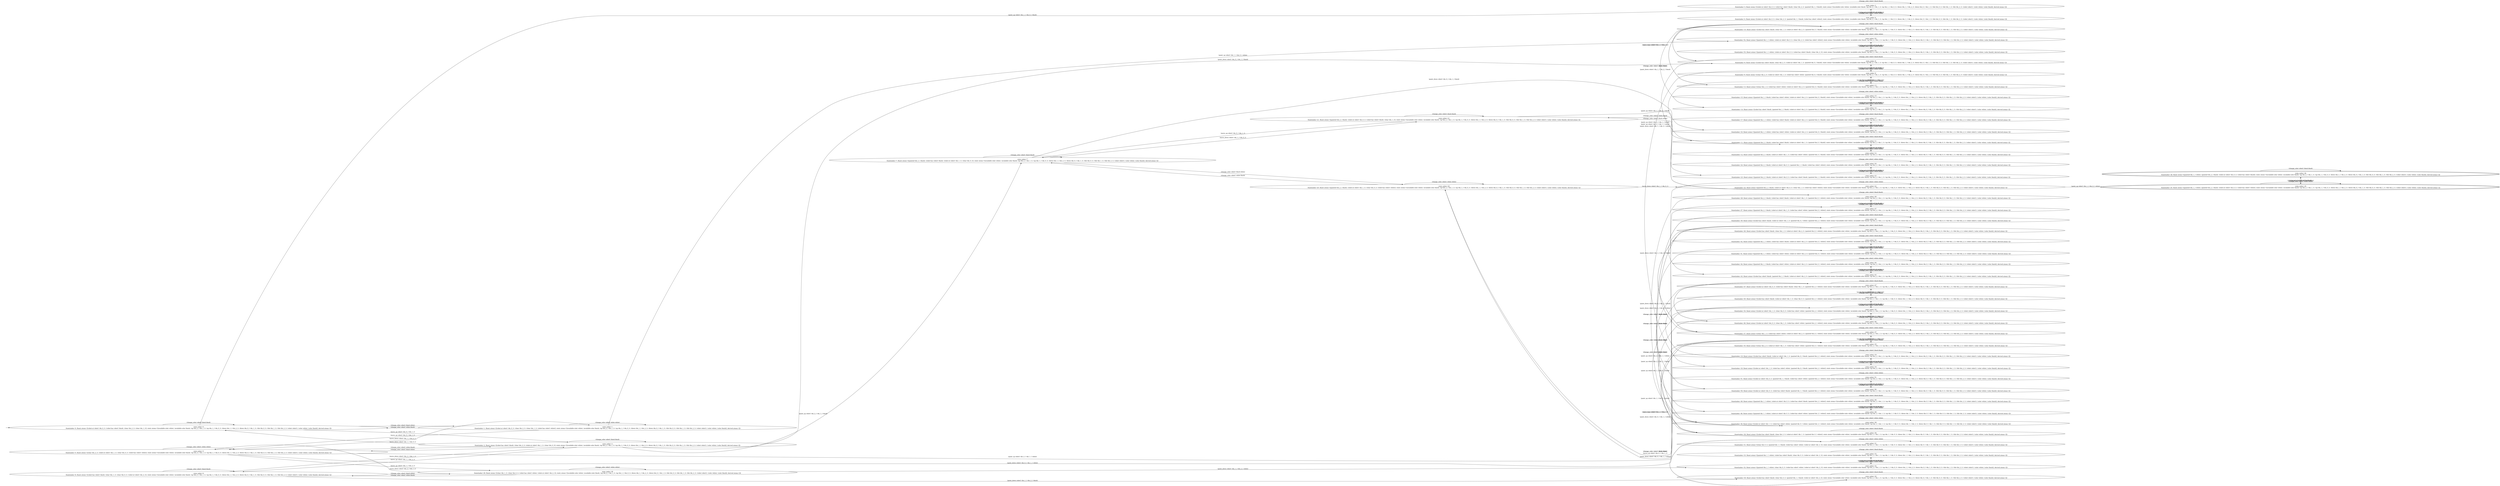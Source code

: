 digraph {
rankdir="LR"
s0[label="state_index=0
State(index=0, fluent atoms=[(robot-at robot1 tile_0_1), (robot-has robot1 black), (clear tile_2_1), (clear tile_1_1)], static atoms=[(available-color white), (available-color black), (up tile_2_1 tile_1_1), (up tile_1_1 tile_0_1), (down tile_1_1 tile_2_1), (down tile_0_1 tile_1_1), (tile tile_0_1), (tile tile_1_1), (tile tile_2_1), (robot robot1), (color white), (color black)], derived atoms=[])
"]
s1[label="state_index=1
State(index=1, fluent atoms=[(robot-at robot1 tile_0_1), (clear tile_2_1), (clear tile_1_1), (robot-has robot1 white)], static atoms=[(available-color white), (available-color black), (up tile_2_1 tile_1_1), (up tile_1_1 tile_0_1), (down tile_1_1 tile_2_1), (down tile_0_1 tile_1_1), (tile tile_0_1), (tile tile_1_1), (tile tile_2_1), (robot robot1), (color white), (color black)], derived atoms=[])
"]
s2[label="state_index=2
State(index=2, fluent atoms=[(robot-has robot1 black), (clear tile_2_1), (robot-at robot1 tile_1_1), (clear tile_0_1)], static atoms=[(available-color white), (available-color black), (up tile_2_1 tile_1_1), (up tile_1_1 tile_0_1), (down tile_1_1 tile_2_1), (down tile_0_1 tile_1_1), (tile tile_0_1), (tile tile_1_1), (tile tile_2_1), (robot robot1), (color white), (color black)], derived atoms=[])
"]
s3[label="state_index=3
State(index=3, fluent atoms=[(robot-at robot1 tile_0_1), (robot-has robot1 black), (clear tile_2_1), (painted tile_1_1 black)], static atoms=[(available-color white), (available-color black), (up tile_2_1 tile_1_1), (up tile_1_1 tile_0_1), (down tile_1_1 tile_2_1), (down tile_0_1 tile_1_1), (tile tile_0_1), (tile tile_1_1), (tile tile_2_1), (robot robot1), (color white), (color black)], derived atoms=[])
"]
s4[label="state_index=4
State(index=4, fluent atoms=[(robot-at robot1 tile_0_1), (clear tile_2_1), (painted tile_1_1 black), (robot-has robot1 white)], static atoms=[(available-color white), (available-color black), (up tile_2_1 tile_1_1), (up tile_1_1 tile_0_1), (down tile_1_1 tile_2_1), (down tile_0_1 tile_1_1), (tile tile_0_1), (tile tile_1_1), (tile tile_2_1), (robot robot1), (color white), (color black)], derived atoms=[])
"]
s5[label="state_index=5
State(index=5, fluent atoms=[(clear tile_2_1), (robot-at robot1 tile_1_1), (clear tile_0_1), (robot-has robot1 white)], static atoms=[(available-color white), (available-color black), (up tile_2_1 tile_1_1), (up tile_1_1 tile_0_1), (down tile_1_1 tile_2_1), (down tile_0_1 tile_1_1), (tile tile_0_1), (tile tile_1_1), (tile tile_2_1), (robot robot1), (color white), (color black)], derived atoms=[])
"]
s6[label="state_index=6
State(index=6, fluent atoms=[(robot-has robot1 black), (clear tile_1_1), (clear tile_0_1), (robot-at robot1 tile_2_1)], static atoms=[(available-color white), (available-color black), (up tile_2_1 tile_1_1), (up tile_1_1 tile_0_1), (down tile_1_1 tile_2_1), (down tile_0_1 tile_1_1), (tile tile_0_1), (tile tile_1_1), (tile tile_2_1), (robot robot1), (color white), (color black)], derived atoms=[])
"]
s7[label="state_index=7
State(index=7, fluent atoms=[(painted tile_2_1 black), (robot-has robot1 black), (robot-at robot1 tile_1_1), (clear tile_0_1)], static atoms=[(available-color white), (available-color black), (up tile_2_1 tile_1_1), (up tile_1_1 tile_0_1), (down tile_1_1 tile_2_1), (down tile_0_1 tile_1_1), (tile tile_0_1), (tile tile_1_1), (tile tile_2_1), (robot robot1), (color white), (color black)], derived atoms=[])
"]
s8[label="state_index=8
State(index=8, fluent atoms=[(robot-has robot1 black), (clear tile_2_1), (robot-at robot1 tile_1_1), (painted tile_0_1 black)], static atoms=[(available-color white), (available-color black), (up tile_2_1 tile_1_1), (up tile_1_1 tile_0_1), (down tile_1_1 tile_2_1), (down tile_0_1 tile_1_1), (tile tile_0_1), (tile tile_1_1), (tile tile_2_1), (robot robot1), (color white), (color black)], derived atoms=[])
"]
s9[label="state_index=9
State(index=9, fluent atoms=[(clear tile_2_1), (robot-at robot1 tile_1_1), (robot-has robot1 white), (painted tile_0_1 black)], static atoms=[(available-color white), (available-color black), (up tile_2_1 tile_1_1), (up tile_1_1 tile_0_1), (down tile_1_1 tile_2_1), (down tile_0_1 tile_1_1), (tile tile_0_1), (tile tile_1_1), (tile tile_2_1), (robot robot1), (color white), (color black)], derived atoms=[])
"]
s10[label="state_index=10
State(index=10, fluent atoms=[(robot-has robot1 black), (clear tile_1_1), (robot-at robot1 tile_2_1), (painted tile_0_1 black)], static atoms=[(available-color white), (available-color black), (up tile_2_1 tile_1_1), (up tile_1_1 tile_0_1), (down tile_1_1 tile_2_1), (down tile_0_1 tile_1_1), (tile tile_0_1), (tile tile_1_1), (tile tile_2_1), (robot robot1), (color white), (color black)], derived atoms=[])
"]
s11[label="state_index=11
State(index=11, fluent atoms=[(painted tile_2_1 black), (robot-has robot1 black), (robot-at robot1 tile_1_1), (painted tile_0_1 black)], static atoms=[(available-color white), (available-color black), (up tile_2_1 tile_1_1), (up tile_1_1 tile_0_1), (down tile_1_1 tile_2_1), (down tile_0_1 tile_1_1), (tile tile_0_1), (tile tile_1_1), (tile tile_2_1), (robot robot1), (color white), (color black)], derived atoms=[])
"]
s12[label="state_index=12
State(index=12, fluent atoms=[(painted tile_2_1 black), (robot-at robot1 tile_1_1), (robot-has robot1 white), (painted tile_0_1 black)], static atoms=[(available-color white), (available-color black), (up tile_2_1 tile_1_1), (up tile_1_1 tile_0_1), (down tile_1_1 tile_2_1), (down tile_0_1 tile_1_1), (tile tile_0_1), (tile tile_1_1), (tile tile_2_1), (robot robot1), (color white), (color black)], derived atoms=[])
"]
s13[label="state_index=13
State(index=13, fluent atoms=[(clear tile_1_1), (robot-has robot1 white), (robot-at robot1 tile_2_1), (painted tile_0_1 black)], static atoms=[(available-color white), (available-color black), (up tile_2_1 tile_1_1), (up tile_1_1 tile_0_1), (down tile_1_1 tile_2_1), (down tile_0_1 tile_1_1), (tile tile_0_1), (tile tile_1_1), (tile tile_2_1), (robot robot1), (color white), (color black)], derived atoms=[])
"]
s14[label="state_index=14
State(index=14, fluent atoms=[(robot-has robot1 black), (painted tile_1_1 black), (robot-at robot1 tile_2_1), (painted tile_0_1 black)], static atoms=[(available-color white), (available-color black), (up tile_2_1 tile_1_1), (up tile_1_1 tile_0_1), (down tile_1_1 tile_2_1), (down tile_0_1 tile_1_1), (tile tile_0_1), (tile tile_1_1), (tile tile_2_1), (robot robot1), (color white), (color black)], derived atoms=[])
"]
s15[label="state_index=15
State(index=15, fluent atoms=[(painted tile_1_1 black), (robot-has robot1 white), (robot-at robot1 tile_2_1), (painted tile_0_1 black)], static atoms=[(available-color white), (available-color black), (up tile_2_1 tile_1_1), (up tile_1_1 tile_0_1), (down tile_1_1 tile_2_1), (down tile_0_1 tile_1_1), (tile tile_0_1), (tile tile_1_1), (tile tile_2_1), (robot robot1), (color white), (color black)], derived atoms=[])
"]
s16[label="state_index=16
State(index=16, fluent atoms=[(painted tile_1_1 white), (robot-has robot1 white), (robot-at robot1 tile_2_1), (painted tile_0_1 black)], static atoms=[(available-color white), (available-color black), (up tile_2_1 tile_1_1), (up tile_1_1 tile_0_1), (down tile_1_1 tile_2_1), (down tile_0_1 tile_1_1), (tile tile_0_1), (tile tile_1_1), (tile tile_2_1), (robot robot1), (color white), (color black)], derived atoms=[])
"]
s17[label="state_index=17
State(index=17, fluent atoms=[(painted tile_1_1 white), (robot-has robot1 black), (robot-at robot1 tile_2_1), (painted tile_0_1 black)], static atoms=[(available-color white), (available-color black), (up tile_2_1 tile_1_1), (up tile_1_1 tile_0_1), (down tile_1_1 tile_2_1), (down tile_0_1 tile_1_1), (tile tile_0_1), (tile tile_1_1), (tile tile_2_1), (robot robot1), (color white), (color black)], derived atoms=[])
"]
s18[label="state_index=18
State(index=18, fluent atoms=[(robot-at robot1 tile_1_1), (robot-has robot1 white), (painted tile_0_1 black), (painted tile_2_1 white)], static atoms=[(available-color white), (available-color black), (up tile_2_1 tile_1_1), (up tile_1_1 tile_0_1), (down tile_1_1 tile_2_1), (down tile_0_1 tile_1_1), (tile tile_0_1), (tile tile_1_1), (tile tile_2_1), (robot robot1), (color white), (color black)], derived atoms=[])
"]
s19[label="state_index=19
State(index=19, fluent atoms=[(robot-has robot1 black), (robot-at robot1 tile_1_1), (painted tile_0_1 black), (painted tile_2_1 white)], static atoms=[(available-color white), (available-color black), (up tile_2_1 tile_1_1), (up tile_1_1 tile_0_1), (down tile_1_1 tile_2_1), (down tile_0_1 tile_1_1), (tile tile_0_1), (tile tile_1_1), (tile tile_2_1), (robot robot1), (color white), (color black)], derived atoms=[])
"]
s20[label="state_index=20
State(index=20, fluent atoms=[(painted tile_2_1 black), (robot-at robot1 tile_1_1), (clear tile_0_1), (robot-has robot1 white)], static atoms=[(available-color white), (available-color black), (up tile_2_1 tile_1_1), (up tile_1_1 tile_0_1), (down tile_1_1 tile_2_1), (down tile_0_1 tile_1_1), (tile tile_0_1), (tile tile_1_1), (tile tile_2_1), (robot robot1), (color white), (color black)], derived atoms=[])
"]
s21[label="state_index=21
State(index=21, fluent atoms=[(painted tile_2_1 black), (robot-at robot1 tile_0_1), (robot-has robot1 black), (clear tile_1_1)], static atoms=[(available-color white), (available-color black), (up tile_2_1 tile_1_1), (up tile_1_1 tile_0_1), (down tile_1_1 tile_2_1), (down tile_0_1 tile_1_1), (tile tile_0_1), (tile tile_1_1), (tile tile_2_1), (robot robot1), (color white), (color black)], derived atoms=[])
"]
s22[label="state_index=22
State(index=22, fluent atoms=[(painted tile_2_1 black), (robot-at robot1 tile_0_1), (clear tile_1_1), (robot-has robot1 white)], static atoms=[(available-color white), (available-color black), (up tile_2_1 tile_1_1), (up tile_1_1 tile_0_1), (down tile_1_1 tile_2_1), (down tile_0_1 tile_1_1), (tile tile_0_1), (tile tile_1_1), (tile tile_2_1), (robot robot1), (color white), (color black)], derived atoms=[])
"]
s23[label="state_index=23
State(index=23, fluent atoms=[(painted tile_2_1 black), (robot-at robot1 tile_0_1), (robot-has robot1 black), (painted tile_1_1 black)], static atoms=[(available-color white), (available-color black), (up tile_2_1 tile_1_1), (up tile_1_1 tile_0_1), (down tile_1_1 tile_2_1), (down tile_0_1 tile_1_1), (tile tile_0_1), (tile tile_1_1), (tile tile_2_1), (robot robot1), (color white), (color black)], derived atoms=[])
"]
s24[label="state_index=24
State(index=24, fluent atoms=[(painted tile_2_1 black), (robot-at robot1 tile_0_1), (painted tile_1_1 black), (robot-has robot1 white)], static atoms=[(available-color white), (available-color black), (up tile_2_1 tile_1_1), (up tile_1_1 tile_0_1), (down tile_1_1 tile_2_1), (down tile_0_1 tile_1_1), (tile tile_0_1), (tile tile_1_1), (tile tile_2_1), (robot robot1), (color white), (color black)], derived atoms=[])
"]
s25[peripheries=2,label="state_index=25
State(index=25, fluent atoms=[(painted tile_1_1 white), (painted tile_2_1 black), (robot-at robot1 tile_0_1), (robot-has robot1 white)], static atoms=[(available-color white), (available-color black), (up tile_2_1 tile_1_1), (up tile_1_1 tile_0_1), (down tile_1_1 tile_2_1), (down tile_0_1 tile_1_1), (tile tile_0_1), (tile tile_1_1), (tile tile_2_1), (robot robot1), (color white), (color black)], derived atoms=[])
"]
s26[peripheries=2,label="state_index=26
State(index=26, fluent atoms=[(painted tile_1_1 white), (painted tile_2_1 black), (robot-at robot1 tile_0_1), (robot-has robot1 black)], static atoms=[(available-color white), (available-color black), (up tile_2_1 tile_1_1), (up tile_1_1 tile_0_1), (down tile_1_1 tile_2_1), (down tile_0_1 tile_1_1), (tile tile_0_1), (tile tile_1_1), (tile tile_2_1), (robot robot1), (color white), (color black)], derived atoms=[])
"]
s27[label="state_index=27
State(index=27, fluent atoms=[(painted tile_2_1 black), (robot-at robot1 tile_1_1), (robot-has robot1 white), (painted tile_0_1 white)], static atoms=[(available-color white), (available-color black), (up tile_2_1 tile_1_1), (up tile_1_1 tile_0_1), (down tile_1_1 tile_2_1), (down tile_0_1 tile_1_1), (tile tile_0_1), (tile tile_1_1), (tile tile_2_1), (robot robot1), (color white), (color black)], derived atoms=[])
"]
s28[label="state_index=28
State(index=28, fluent atoms=[(painted tile_2_1 black), (robot-has robot1 black), (robot-at robot1 tile_1_1), (painted tile_0_1 white)], static atoms=[(available-color white), (available-color black), (up tile_2_1 tile_1_1), (up tile_1_1 tile_0_1), (down tile_1_1 tile_2_1), (down tile_0_1 tile_1_1), (tile tile_0_1), (tile tile_1_1), (tile tile_2_1), (robot robot1), (color white), (color black)], derived atoms=[])
"]
s29[label="state_index=29
State(index=29, fluent atoms=[(clear tile_1_1), (clear tile_0_1), (robot-has robot1 white), (robot-at robot1 tile_2_1)], static atoms=[(available-color white), (available-color black), (up tile_2_1 tile_1_1), (up tile_1_1 tile_0_1), (down tile_1_1 tile_2_1), (down tile_0_1 tile_1_1), (tile tile_0_1), (tile tile_1_1), (tile tile_2_1), (robot robot1), (color white), (color black)], derived atoms=[])
"]
s30[label="state_index=30
State(index=30, fluent atoms=[(robot-has robot1 black), (clear tile_0_1), (painted tile_1_1 black), (robot-at robot1 tile_2_1)], static atoms=[(available-color white), (available-color black), (up tile_2_1 tile_1_1), (up tile_1_1 tile_0_1), (down tile_1_1 tile_2_1), (down tile_0_1 tile_1_1), (tile tile_0_1), (tile tile_1_1), (tile tile_2_1), (robot robot1), (color white), (color black)], derived atoms=[])
"]
s31[label="state_index=31
State(index=31, fluent atoms=[(clear tile_0_1), (painted tile_1_1 black), (robot-has robot1 white), (robot-at robot1 tile_2_1)], static atoms=[(available-color white), (available-color black), (up tile_2_1 tile_1_1), (up tile_1_1 tile_0_1), (down tile_1_1 tile_2_1), (down tile_0_1 tile_1_1), (tile tile_0_1), (tile tile_1_1), (tile tile_2_1), (robot robot1), (color white), (color black)], derived atoms=[])
"]
s32[label="state_index=32
State(index=32, fluent atoms=[(painted tile_1_1 white), (clear tile_0_1), (robot-has robot1 white), (robot-at robot1 tile_2_1)], static atoms=[(available-color white), (available-color black), (up tile_2_1 tile_1_1), (up tile_1_1 tile_0_1), (down tile_1_1 tile_2_1), (down tile_0_1 tile_1_1), (tile tile_0_1), (tile tile_1_1), (tile tile_2_1), (robot robot1), (color white), (color black)], derived atoms=[])
"]
s33[label="state_index=33
State(index=33, fluent atoms=[(painted tile_1_1 white), (robot-has robot1 black), (clear tile_0_1), (robot-at robot1 tile_2_1)], static atoms=[(available-color white), (available-color black), (up tile_2_1 tile_1_1), (up tile_1_1 tile_0_1), (down tile_1_1 tile_2_1), (down tile_0_1 tile_1_1), (tile tile_0_1), (tile tile_1_1), (tile tile_2_1), (robot robot1), (color white), (color black)], derived atoms=[])
"]
s34[label="state_index=34
State(index=34, fluent atoms=[(robot-at robot1 tile_1_1), (clear tile_0_1), (robot-has robot1 white), (painted tile_2_1 white)], static atoms=[(available-color white), (available-color black), (up tile_2_1 tile_1_1), (up tile_1_1 tile_0_1), (down tile_1_1 tile_2_1), (down tile_0_1 tile_1_1), (tile tile_0_1), (tile tile_1_1), (tile tile_2_1), (robot robot1), (color white), (color black)], derived atoms=[])
"]
s35[label="state_index=35
State(index=35, fluent atoms=[(clear tile_2_1), (robot-at robot1 tile_1_1), (robot-has robot1 white), (painted tile_0_1 white)], static atoms=[(available-color white), (available-color black), (up tile_2_1 tile_1_1), (up tile_1_1 tile_0_1), (down tile_1_1 tile_2_1), (down tile_0_1 tile_1_1), (tile tile_0_1), (tile tile_1_1), (tile tile_2_1), (robot robot1), (color white), (color black)], derived atoms=[])
"]
s36[label="state_index=36
State(index=36, fluent atoms=[(robot-has robot1 black), (clear tile_2_1), (robot-at robot1 tile_1_1), (painted tile_0_1 white)], static atoms=[(available-color white), (available-color black), (up tile_2_1 tile_1_1), (up tile_1_1 tile_0_1), (down tile_1_1 tile_2_1), (down tile_0_1 tile_1_1), (tile tile_0_1), (tile tile_1_1), (tile tile_2_1), (robot robot1), (color white), (color black)], derived atoms=[])
"]
s37[label="state_index=37
State(index=37, fluent atoms=[(clear tile_1_1), (robot-has robot1 white), (robot-at robot1 tile_2_1), (painted tile_0_1 white)], static atoms=[(available-color white), (available-color black), (up tile_2_1 tile_1_1), (up tile_1_1 tile_0_1), (down tile_1_1 tile_2_1), (down tile_0_1 tile_1_1), (tile tile_0_1), (tile tile_1_1), (tile tile_2_1), (robot robot1), (color white), (color black)], derived atoms=[])
"]
s38[label="state_index=38
State(index=38, fluent atoms=[(robot-at robot1 tile_1_1), (robot-has robot1 white), (painted tile_0_1 white), (painted tile_2_1 white)], static atoms=[(available-color white), (available-color black), (up tile_2_1 tile_1_1), (up tile_1_1 tile_0_1), (down tile_1_1 tile_2_1), (down tile_0_1 tile_1_1), (tile tile_0_1), (tile tile_1_1), (tile tile_2_1), (robot robot1), (color white), (color black)], derived atoms=[])
"]
s39[label="state_index=39
State(index=39, fluent atoms=[(robot-has robot1 black), (robot-at robot1 tile_1_1), (painted tile_0_1 white), (painted tile_2_1 white)], static atoms=[(available-color white), (available-color black), (up tile_2_1 tile_1_1), (up tile_1_1 tile_0_1), (down tile_1_1 tile_2_1), (down tile_0_1 tile_1_1), (tile tile_0_1), (tile tile_1_1), (tile tile_2_1), (robot robot1), (color white), (color black)], derived atoms=[])
"]
s40[label="state_index=40
State(index=40, fluent atoms=[(robot-has robot1 black), (clear tile_1_1), (robot-at robot1 tile_2_1), (painted tile_0_1 white)], static atoms=[(available-color white), (available-color black), (up tile_2_1 tile_1_1), (up tile_1_1 tile_0_1), (down tile_1_1 tile_2_1), (down tile_0_1 tile_1_1), (tile tile_0_1), (tile tile_1_1), (tile tile_2_1), (robot robot1), (color white), (color black)], derived atoms=[])
"]
s41[label="state_index=41
State(index=41, fluent atoms=[(painted tile_1_1 white), (robot-has robot1 white), (robot-at robot1 tile_2_1), (painted tile_0_1 white)], static atoms=[(available-color white), (available-color black), (up tile_2_1 tile_1_1), (up tile_1_1 tile_0_1), (down tile_1_1 tile_2_1), (down tile_0_1 tile_1_1), (tile tile_0_1), (tile tile_1_1), (tile tile_2_1), (robot robot1), (color white), (color black)], derived atoms=[])
"]
s42[label="state_index=42
State(index=42, fluent atoms=[(painted tile_1_1 white), (robot-has robot1 black), (robot-at robot1 tile_2_1), (painted tile_0_1 white)], static atoms=[(available-color white), (available-color black), (up tile_2_1 tile_1_1), (up tile_1_1 tile_0_1), (down tile_1_1 tile_2_1), (down tile_0_1 tile_1_1), (tile tile_0_1), (tile tile_1_1), (tile tile_2_1), (robot robot1), (color white), (color black)], derived atoms=[])
"]
s43[label="state_index=43
State(index=43, fluent atoms=[(robot-has robot1 black), (painted tile_1_1 black), (robot-at robot1 tile_2_1), (painted tile_0_1 white)], static atoms=[(available-color white), (available-color black), (up tile_2_1 tile_1_1), (up tile_1_1 tile_0_1), (down tile_1_1 tile_2_1), (down tile_0_1 tile_1_1), (tile tile_0_1), (tile tile_1_1), (tile tile_2_1), (robot robot1), (color white), (color black)], derived atoms=[])
"]
s44[label="state_index=44
State(index=44, fluent atoms=[(painted tile_1_1 black), (robot-has robot1 white), (robot-at robot1 tile_2_1), (painted tile_0_1 white)], static atoms=[(available-color white), (available-color black), (up tile_2_1 tile_1_1), (up tile_1_1 tile_0_1), (down tile_1_1 tile_2_1), (down tile_0_1 tile_1_1), (tile tile_0_1), (tile tile_1_1), (tile tile_2_1), (robot robot1), (color white), (color black)], derived atoms=[])
"]
s45[label="state_index=45
State(index=45, fluent atoms=[(robot-has robot1 black), (robot-at robot1 tile_1_1), (clear tile_0_1), (painted tile_2_1 white)], static atoms=[(available-color white), (available-color black), (up tile_2_1 tile_1_1), (up tile_1_1 tile_0_1), (down tile_1_1 tile_2_1), (down tile_0_1 tile_1_1), (tile tile_0_1), (tile tile_1_1), (tile tile_2_1), (robot robot1), (color white), (color black)], derived atoms=[])
"]
s46[label="state_index=46
State(index=46, fluent atoms=[(robot-at robot1 tile_0_1), (clear tile_1_1), (robot-has robot1 white), (painted tile_2_1 white)], static atoms=[(available-color white), (available-color black), (up tile_2_1 tile_1_1), (up tile_1_1 tile_0_1), (down tile_1_1 tile_2_1), (down tile_0_1 tile_1_1), (tile tile_0_1), (tile tile_1_1), (tile tile_2_1), (robot robot1), (color white), (color black)], derived atoms=[])
"]
s47[label="state_index=47
State(index=47, fluent atoms=[(robot-at robot1 tile_0_1), (robot-has robot1 black), (clear tile_1_1), (painted tile_2_1 white)], static atoms=[(available-color white), (available-color black), (up tile_2_1 tile_1_1), (up tile_1_1 tile_0_1), (down tile_1_1 tile_2_1), (down tile_0_1 tile_1_1), (tile tile_0_1), (tile tile_1_1), (tile tile_2_1), (robot robot1), (color white), (color black)], derived atoms=[])
"]
s48[label="state_index=48
State(index=48, fluent atoms=[(painted tile_1_1 white), (robot-at robot1 tile_0_1), (robot-has robot1 white), (painted tile_2_1 white)], static atoms=[(available-color white), (available-color black), (up tile_2_1 tile_1_1), (up tile_1_1 tile_0_1), (down tile_1_1 tile_2_1), (down tile_0_1 tile_1_1), (tile tile_0_1), (tile tile_1_1), (tile tile_2_1), (robot robot1), (color white), (color black)], derived atoms=[])
"]
s49[label="state_index=49
State(index=49, fluent atoms=[(painted tile_1_1 white), (robot-at robot1 tile_0_1), (robot-has robot1 black), (painted tile_2_1 white)], static atoms=[(available-color white), (available-color black), (up tile_2_1 tile_1_1), (up tile_1_1 tile_0_1), (down tile_1_1 tile_2_1), (down tile_0_1 tile_1_1), (tile tile_0_1), (tile tile_1_1), (tile tile_2_1), (robot robot1), (color white), (color black)], derived atoms=[])
"]
s50[label="state_index=50
State(index=50, fluent atoms=[(robot-at robot1 tile_0_1), (robot-has robot1 black), (painted tile_1_1 black), (painted tile_2_1 white)], static atoms=[(available-color white), (available-color black), (up tile_2_1 tile_1_1), (up tile_1_1 tile_0_1), (down tile_1_1 tile_2_1), (down tile_0_1 tile_1_1), (tile tile_0_1), (tile tile_1_1), (tile tile_2_1), (robot robot1), (color white), (color black)], derived atoms=[])
"]
s51[label="state_index=51
State(index=51, fluent atoms=[(robot-at robot1 tile_0_1), (painted tile_1_1 black), (robot-has robot1 white), (painted tile_2_1 white)], static atoms=[(available-color white), (available-color black), (up tile_2_1 tile_1_1), (up tile_1_1 tile_0_1), (down tile_1_1 tile_2_1), (down tile_0_1 tile_1_1), (tile tile_0_1), (tile tile_1_1), (tile tile_2_1), (robot robot1), (color white), (color black)], derived atoms=[])
"]
s52[label="state_index=52
State(index=52, fluent atoms=[(painted tile_1_1 white), (robot-at robot1 tile_0_1), (clear tile_2_1), (robot-has robot1 white)], static atoms=[(available-color white), (available-color black), (up tile_2_1 tile_1_1), (up tile_1_1 tile_0_1), (down tile_1_1 tile_2_1), (down tile_0_1 tile_1_1), (tile tile_0_1), (tile tile_1_1), (tile tile_2_1), (robot robot1), (color white), (color black)], derived atoms=[])
"]
s53[label="state_index=53
State(index=53, fluent atoms=[(painted tile_1_1 white), (robot-at robot1 tile_0_1), (robot-has robot1 black), (clear tile_2_1)], static atoms=[(available-color white), (available-color black), (up tile_2_1 tile_1_1), (up tile_1_1 tile_0_1), (down tile_1_1 tile_2_1), (down tile_0_1 tile_1_1), (tile tile_0_1), (tile tile_1_1), (tile tile_2_1), (robot robot1), (color white), (color black)], derived atoms=[])
"]
Dangling [ label = "", style = invis ]
{ rank = same; Dangling }
Dangling -> s0
{ rank = same; s3,s4,s8,s9,s10,s11,s12,s13,s14,s15,s16,s17,s18,s19,s23,s24,s27,s28,s30,s31,s32,s33,s34,s35,s36,s37,s38,s39,s40,s41,s42,s43,s44,s45,s46,s47,s48,s49,s50,s51,s52,s53}
{ rank = same; s1,s29}
{ rank = same; s0,s5,s6}
{ rank = same; s2}
{ rank = same; s7}
{ rank = same; s20,s21}
{ rank = same; s22}
{ rank = same; s25,s26}
s0->s0 [label="(change_color robot1 black black)
"]
s0->s1 [label="(change_color robot1 black white)
"]
s0->s2 [label="(move_up robot1 tile_0_1 tile_1_1)
"]
s0->s3 [label="(paint_up robot1 tile_1_1 tile_0_1 black)
"]
s1->s0 [label="(change_color robot1 white black)
"]
s1->s1 [label="(change_color robot1 white white)
"]
s1->s5 [label="(move_up robot1 tile_0_1 tile_1_1)
"]
s1->s52 [label="(paint_up robot1 tile_1_1 tile_0_1 white)
"]
s2->s0 [label="(move_down robot1 tile_1_1 tile_0_1)
"]
s2->s2 [label="(change_color robot1 black black)
"]
s2->s5 [label="(change_color robot1 black white)
"]
s2->s6 [label="(move_up robot1 tile_1_1 tile_2_1)
"]
s2->s7 [label="(paint_up robot1 tile_2_1 tile_1_1 black)
"]
s2->s8 [label="(paint_down robot1 tile_0_1 tile_1_1 black)
"]
s3->s3 [label="(change_color robot1 black black)
"]
s3->s4 [label="(change_color robot1 black white)
"]
s4->s3 [label="(change_color robot1 white black)
"]
s4->s4 [label="(change_color robot1 white white)
"]
s5->s1 [label="(move_down robot1 tile_1_1 tile_0_1)
"]
s5->s2 [label="(change_color robot1 white black)
"]
s5->s5 [label="(change_color robot1 white white)
"]
s5->s29 [label="(move_up robot1 tile_1_1 tile_2_1)
"]
s5->s34 [label="(paint_up robot1 tile_2_1 tile_1_1 white)
"]
s5->s35 [label="(paint_down robot1 tile_0_1 tile_1_1 white)
"]
s6->s2 [label="(move_down robot1 tile_2_1 tile_1_1)
"]
s6->s6 [label="(change_color robot1 black black)
"]
s6->s29 [label="(change_color robot1 black white)
"]
s6->s30 [label="(paint_down robot1 tile_1_1 tile_2_1 black)
"]
s7->s7 [label="(change_color robot1 black black)
"]
s7->s11 [label="(paint_down robot1 tile_0_1 tile_1_1 black)
"]
s7->s20 [label="(change_color robot1 black white)
"]
s7->s21 [label="(move_down robot1 tile_1_1 tile_0_1)
"]
s8->s8 [label="(change_color robot1 black black)
"]
s8->s9 [label="(change_color robot1 black white)
"]
s8->s10 [label="(move_up robot1 tile_1_1 tile_2_1)
"]
s8->s11 [label="(paint_up robot1 tile_2_1 tile_1_1 black)
"]
s9->s8 [label="(change_color robot1 white black)
"]
s9->s9 [label="(change_color robot1 white white)
"]
s9->s13 [label="(move_up robot1 tile_1_1 tile_2_1)
"]
s9->s18 [label="(paint_up robot1 tile_2_1 tile_1_1 white)
"]
s10->s8 [label="(move_down robot1 tile_2_1 tile_1_1)
"]
s10->s10 [label="(change_color robot1 black black)
"]
s10->s13 [label="(change_color robot1 black white)
"]
s10->s14 [label="(paint_down robot1 tile_1_1 tile_2_1 black)
"]
s11->s11 [label="(change_color robot1 black black)
"]
s11->s12 [label="(change_color robot1 black white)
"]
s12->s11 [label="(change_color robot1 white black)
"]
s12->s12 [label="(change_color robot1 white white)
"]
s13->s9 [label="(move_down robot1 tile_2_1 tile_1_1)
"]
s13->s10 [label="(change_color robot1 white black)
"]
s13->s13 [label="(change_color robot1 white white)
"]
s13->s16 [label="(paint_down robot1 tile_1_1 tile_2_1 white)
"]
s14->s14 [label="(change_color robot1 black black)
"]
s14->s15 [label="(change_color robot1 black white)
"]
s15->s14 [label="(change_color robot1 white black)
"]
s15->s15 [label="(change_color robot1 white white)
"]
s16->s16 [label="(change_color robot1 white white)
"]
s16->s17 [label="(change_color robot1 white black)
"]
s17->s16 [label="(change_color robot1 black white)
"]
s17->s17 [label="(change_color robot1 black black)
"]
s18->s18 [label="(change_color robot1 white white)
"]
s18->s19 [label="(change_color robot1 white black)
"]
s19->s18 [label="(change_color robot1 black white)
"]
s19->s19 [label="(change_color robot1 black black)
"]
s20->s7 [label="(change_color robot1 white black)
"]
s20->s20 [label="(change_color robot1 white white)
"]
s20->s22 [label="(move_down robot1 tile_1_1 tile_0_1)
"]
s20->s27 [label="(paint_down robot1 tile_0_1 tile_1_1 white)
"]
s21->s7 [label="(move_up robot1 tile_0_1 tile_1_1)
"]
s21->s21 [label="(change_color robot1 black black)
"]
s21->s22 [label="(change_color robot1 black white)
"]
s21->s23 [label="(paint_up robot1 tile_1_1 tile_0_1 black)
"]
s22->s20 [label="(move_up robot1 tile_0_1 tile_1_1)
"]
s22->s21 [label="(change_color robot1 white black)
"]
s22->s22 [label="(change_color robot1 white white)
"]
s22->s25 [label="(paint_up robot1 tile_1_1 tile_0_1 white)
"]
s23->s23 [label="(change_color robot1 black black)
"]
s23->s24 [label="(change_color robot1 black white)
"]
s24->s23 [label="(change_color robot1 white black)
"]
s24->s24 [label="(change_color robot1 white white)
"]
s25->s25 [label="(change_color robot1 white white)
"]
s25->s26 [label="(change_color robot1 white black)
"]
s26->s25 [label="(change_color robot1 black white)
"]
s26->s26 [label="(change_color robot1 black black)
"]
s27->s27 [label="(change_color robot1 white white)
"]
s27->s28 [label="(change_color robot1 white black)
"]
s28->s27 [label="(change_color robot1 black white)
"]
s28->s28 [label="(change_color robot1 black black)
"]
s29->s5 [label="(move_down robot1 tile_2_1 tile_1_1)
"]
s29->s6 [label="(change_color robot1 white black)
"]
s29->s29 [label="(change_color robot1 white white)
"]
s29->s32 [label="(paint_down robot1 tile_1_1 tile_2_1 white)
"]
s30->s30 [label="(change_color robot1 black black)
"]
s30->s31 [label="(change_color robot1 black white)
"]
s31->s30 [label="(change_color robot1 white black)
"]
s31->s31 [label="(change_color robot1 white white)
"]
s32->s32 [label="(change_color robot1 white white)
"]
s32->s33 [label="(change_color robot1 white black)
"]
s33->s32 [label="(change_color robot1 black white)
"]
s33->s33 [label="(change_color robot1 black black)
"]
s34->s34 [label="(change_color robot1 white white)
"]
s34->s38 [label="(paint_down robot1 tile_0_1 tile_1_1 white)
"]
s34->s45 [label="(change_color robot1 white black)
"]
s34->s46 [label="(move_down robot1 tile_1_1 tile_0_1)
"]
s35->s35 [label="(change_color robot1 white white)
"]
s35->s36 [label="(change_color robot1 white black)
"]
s35->s37 [label="(move_up robot1 tile_1_1 tile_2_1)
"]
s35->s38 [label="(paint_up robot1 tile_2_1 tile_1_1 white)
"]
s36->s28 [label="(paint_up robot1 tile_2_1 tile_1_1 black)
"]
s36->s35 [label="(change_color robot1 black white)
"]
s36->s36 [label="(change_color robot1 black black)
"]
s36->s40 [label="(move_up robot1 tile_1_1 tile_2_1)
"]
s37->s35 [label="(move_down robot1 tile_2_1 tile_1_1)
"]
s37->s37 [label="(change_color robot1 white white)
"]
s37->s40 [label="(change_color robot1 white black)
"]
s37->s41 [label="(paint_down robot1 tile_1_1 tile_2_1 white)
"]
s38->s38 [label="(change_color robot1 white white)
"]
s38->s39 [label="(change_color robot1 white black)
"]
s39->s38 [label="(change_color robot1 black white)
"]
s39->s39 [label="(change_color robot1 black black)
"]
s40->s36 [label="(move_down robot1 tile_2_1 tile_1_1)
"]
s40->s37 [label="(change_color robot1 black white)
"]
s40->s40 [label="(change_color robot1 black black)
"]
s40->s43 [label="(paint_down robot1 tile_1_1 tile_2_1 black)
"]
s41->s41 [label="(change_color robot1 white white)
"]
s41->s42 [label="(change_color robot1 white black)
"]
s42->s41 [label="(change_color robot1 black white)
"]
s42->s42 [label="(change_color robot1 black black)
"]
s43->s43 [label="(change_color robot1 black black)
"]
s43->s44 [label="(change_color robot1 black white)
"]
s44->s43 [label="(change_color robot1 white black)
"]
s44->s44 [label="(change_color robot1 white white)
"]
s45->s19 [label="(paint_down robot1 tile_0_1 tile_1_1 black)
"]
s45->s34 [label="(change_color robot1 black white)
"]
s45->s45 [label="(change_color robot1 black black)
"]
s45->s47 [label="(move_down robot1 tile_1_1 tile_0_1)
"]
s46->s34 [label="(move_up robot1 tile_0_1 tile_1_1)
"]
s46->s46 [label="(change_color robot1 white white)
"]
s46->s47 [label="(change_color robot1 white black)
"]
s46->s48 [label="(paint_up robot1 tile_1_1 tile_0_1 white)
"]
s47->s45 [label="(move_up robot1 tile_0_1 tile_1_1)
"]
s47->s46 [label="(change_color robot1 black white)
"]
s47->s47 [label="(change_color robot1 black black)
"]
s47->s50 [label="(paint_up robot1 tile_1_1 tile_0_1 black)
"]
s48->s48 [label="(change_color robot1 white white)
"]
s48->s49 [label="(change_color robot1 white black)
"]
s49->s48 [label="(change_color robot1 black white)
"]
s49->s49 [label="(change_color robot1 black black)
"]
s50->s50 [label="(change_color robot1 black black)
"]
s50->s51 [label="(change_color robot1 black white)
"]
s51->s50 [label="(change_color robot1 white black)
"]
s51->s51 [label="(change_color robot1 white white)
"]
s52->s52 [label="(change_color robot1 white white)
"]
s52->s53 [label="(change_color robot1 white black)
"]
s53->s52 [label="(change_color robot1 black white)
"]
s53->s53 [label="(change_color robot1 black black)
"]
}

